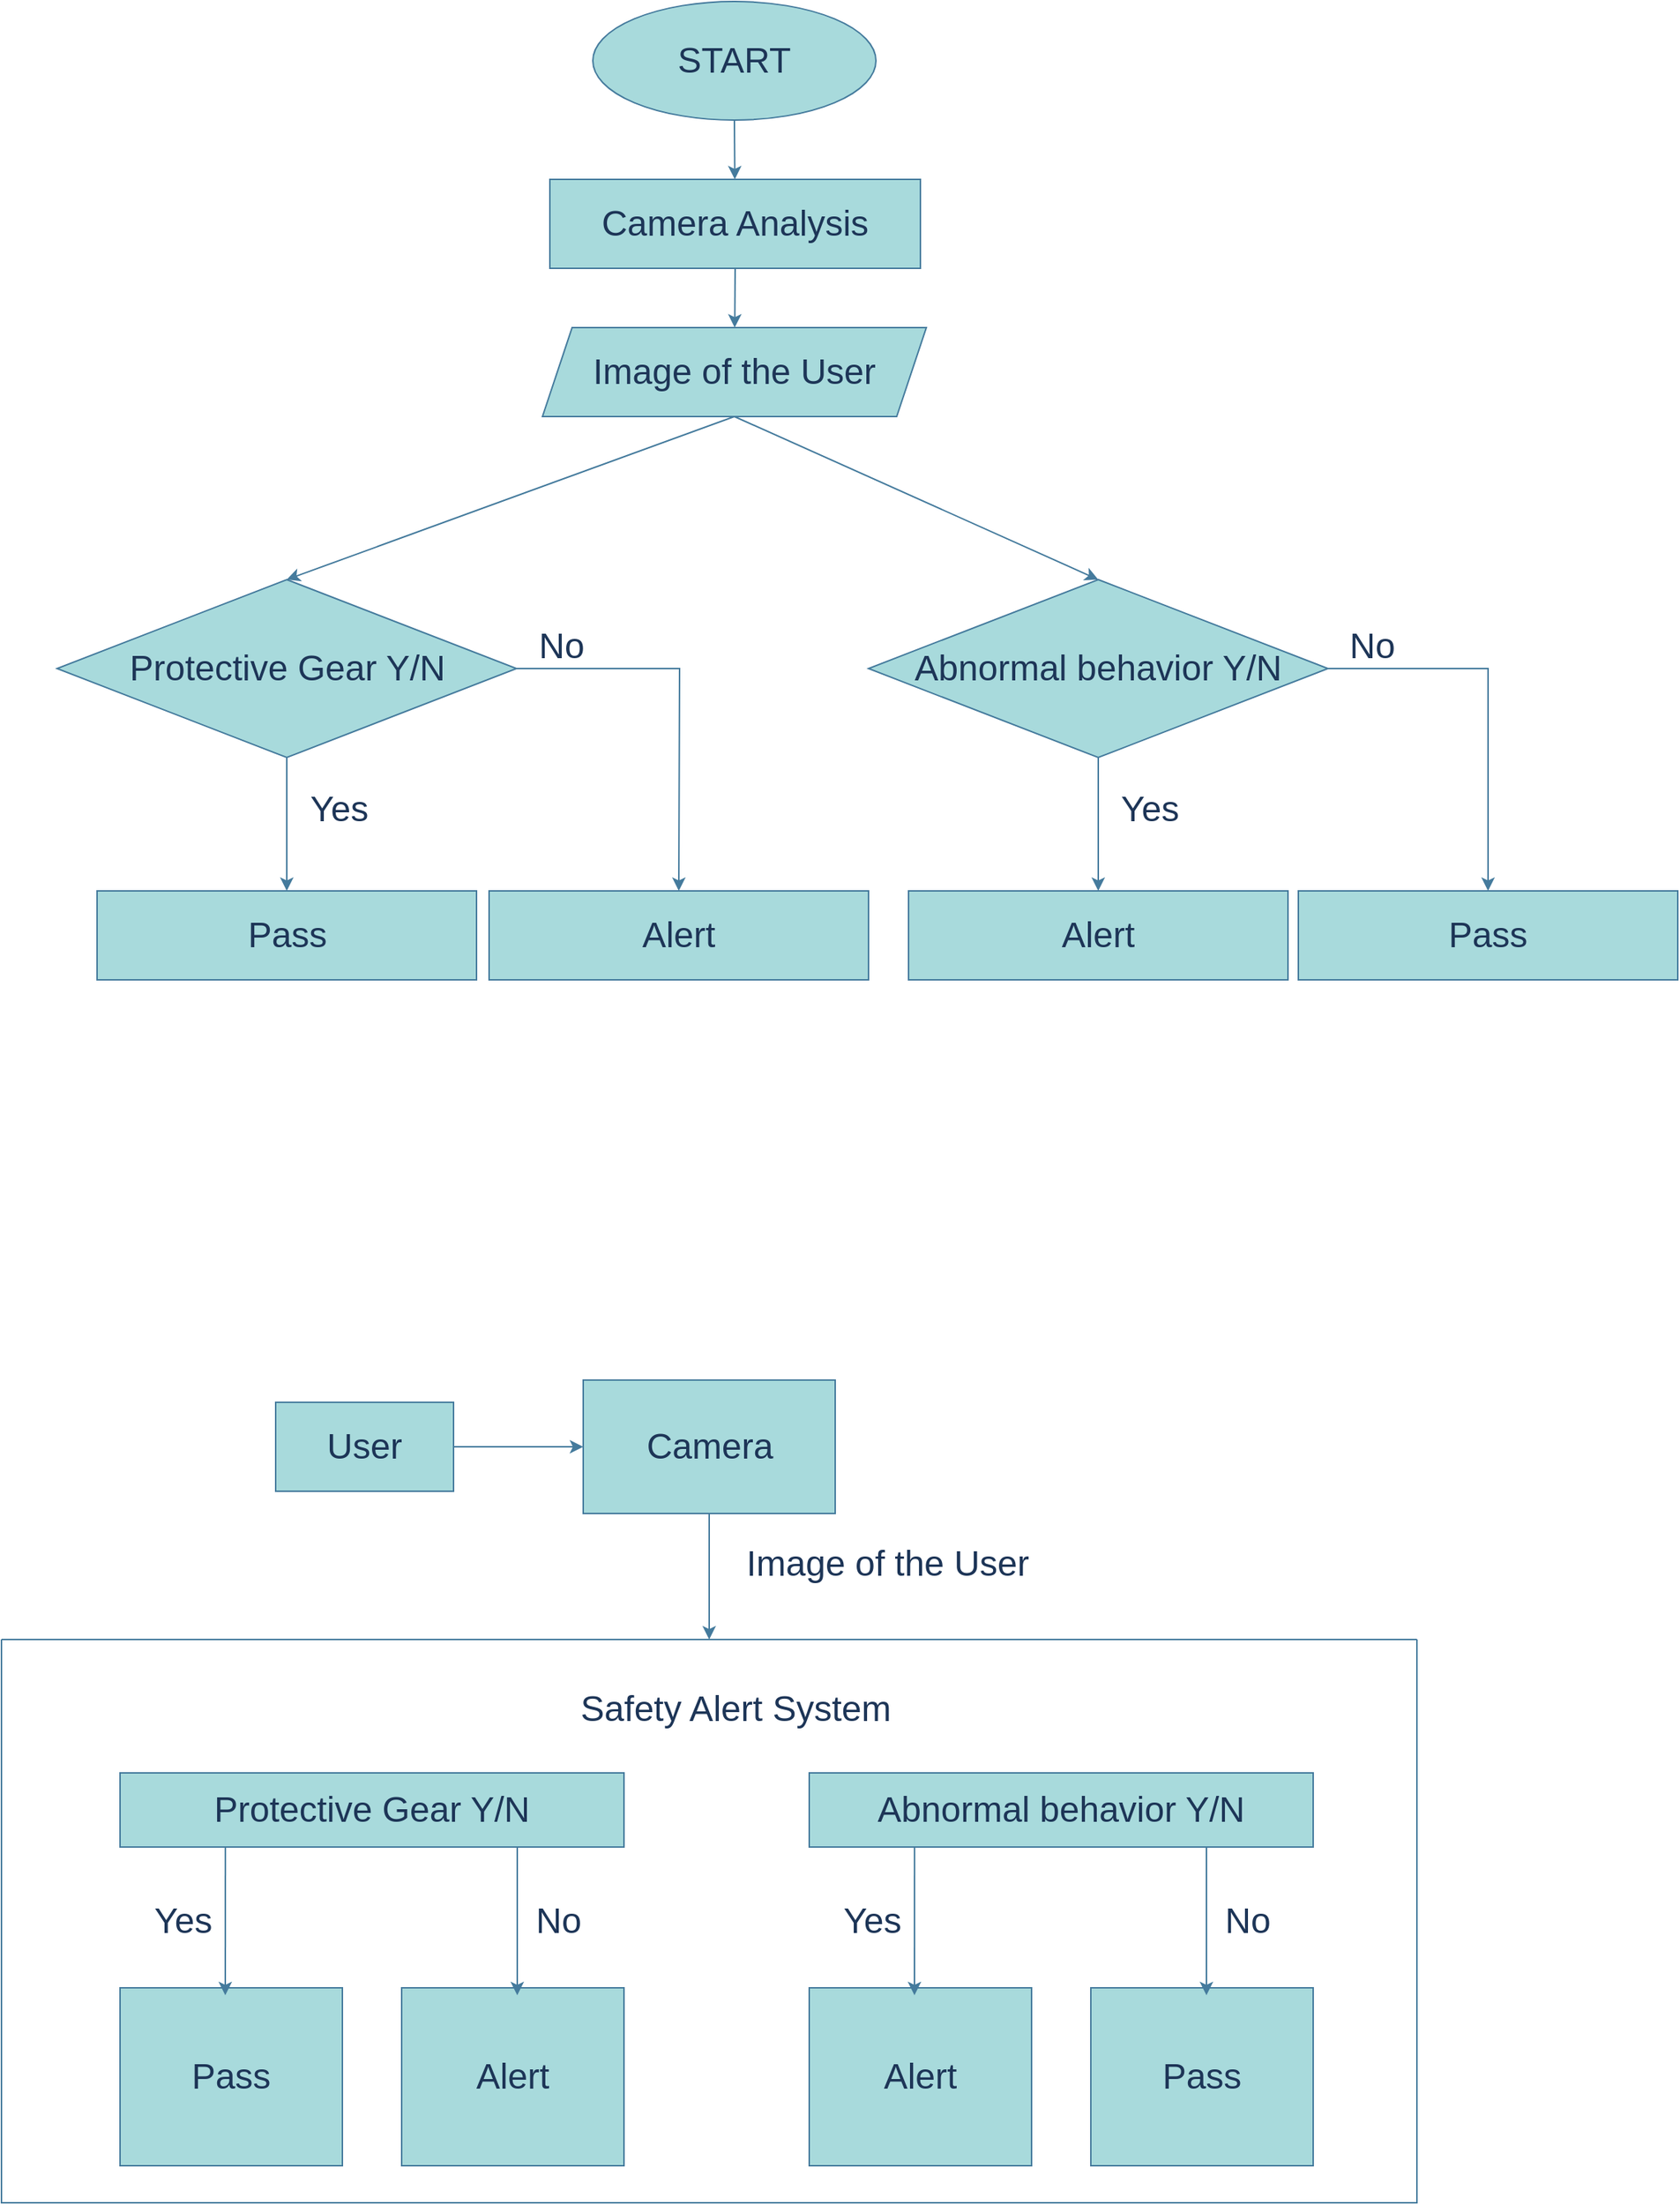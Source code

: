 <mxfile version="17.2.3" type="device"><diagram id="LitWCMybgkXyn5dOh5Ky" name="Page-1"><mxGraphModel dx="3063" dy="1502" grid="0" gridSize="10" guides="1" tooltips="1" connect="1" arrows="1" fold="1" page="0" pageScale="1" pageWidth="827" pageHeight="1169" background="#ffffff" math="0" shadow="0"><root><mxCell id="0"/><mxCell id="1" parent="0"/><mxCell id="Q1yHUD0zLOhvSQEaisca-3" value="User" style="rounded=0;whiteSpace=wrap;html=1;fontSize=24;fillColor=#A8DADC;strokeColor=#457B9D;fontColor=#1D3557;" parent="1" vertex="1"><mxGeometry x="370" y="985" width="120" height="60" as="geometry"/></mxCell><mxCell id="Q1yHUD0zLOhvSQEaisca-4" value="Camera" style="rounded=0;whiteSpace=wrap;html=1;fontSize=24;fillColor=#A8DADC;strokeColor=#457B9D;fontColor=#1D3557;" parent="1" vertex="1"><mxGeometry x="577.5" y="970" width="170" height="90" as="geometry"/></mxCell><mxCell id="Q1yHUD0zLOhvSQEaisca-5" value="" style="endArrow=classic;html=1;rounded=0;fontSize=24;exitX=1;exitY=0.5;exitDx=0;exitDy=0;entryX=0;entryY=0.5;entryDx=0;entryDy=0;labelBackgroundColor=#F1FAEE;strokeColor=#457B9D;fontColor=#1D3557;" parent="1" source="Q1yHUD0zLOhvSQEaisca-3" target="Q1yHUD0zLOhvSQEaisca-4" edge="1"><mxGeometry width="50" height="50" relative="1" as="geometry"><mxPoint x="411" y="1315" as="sourcePoint"/><mxPoint x="461" y="1265" as="targetPoint"/></mxGeometry></mxCell><mxCell id="Q1yHUD0zLOhvSQEaisca-6" value="" style="endArrow=classic;html=1;rounded=0;fontSize=24;exitX=0.5;exitY=1;exitDx=0;exitDy=0;entryX=0.5;entryY=0;entryDx=0;entryDy=0;labelBackgroundColor=#F1FAEE;strokeColor=#457B9D;fontColor=#1D3557;" parent="1" source="Q1yHUD0zLOhvSQEaisca-4" target="Q1yHUD0zLOhvSQEaisca-7" edge="1"><mxGeometry width="50" height="50" relative="1" as="geometry"><mxPoint x="411" y="1315" as="sourcePoint"/><mxPoint x="335.88" y="1186.08" as="targetPoint"/></mxGeometry></mxCell><mxCell id="Q1yHUD0zLOhvSQEaisca-7" value="" style="swimlane;startSize=0;fontSize=24;rounded=0;fillColor=#A8DADC;strokeColor=#457B9D;fontColor=#1D3557;" parent="1" vertex="1"><mxGeometry x="185" y="1145" width="955" height="380" as="geometry"/></mxCell><mxCell id="Q1yHUD0zLOhvSQEaisca-9" value="&lt;font style=&quot;font-size: 24px;&quot;&gt;Safety Alert System&lt;/font&gt;" style="text;html=1;align=center;verticalAlign=middle;resizable=0;points=[];autosize=1;strokeColor=none;fillColor=none;fontSize=24;rounded=0;fontColor=#1D3557;" parent="Q1yHUD0zLOhvSQEaisca-7" vertex="1"><mxGeometry x="385" y="32" width="220" height="30" as="geometry"/></mxCell><mxCell id="Q1yHUD0zLOhvSQEaisca-13" value="Alert" style="rounded=0;whiteSpace=wrap;html=1;fontSize=24;fillColor=#A8DADC;strokeColor=#457B9D;fontColor=#1D3557;" parent="Q1yHUD0zLOhvSQEaisca-7" vertex="1"><mxGeometry x="270" y="235" width="150" height="120" as="geometry"/></mxCell><mxCell id="Q1yHUD0zLOhvSQEaisca-14" value="Protective Gear Y/N" style="rounded=0;whiteSpace=wrap;html=1;fontSize=24;fillColor=#A8DADC;strokeColor=#457B9D;fontColor=#1D3557;" parent="Q1yHUD0zLOhvSQEaisca-7" vertex="1"><mxGeometry x="80" y="90" width="340" height="50" as="geometry"/></mxCell><mxCell id="Q1yHUD0zLOhvSQEaisca-15" value="Pass" style="rounded=0;whiteSpace=wrap;html=1;fontSize=24;fillColor=#A8DADC;strokeColor=#457B9D;fontColor=#1D3557;" parent="Q1yHUD0zLOhvSQEaisca-7" vertex="1"><mxGeometry x="80" y="235" width="150" height="120" as="geometry"/></mxCell><mxCell id="Q1yHUD0zLOhvSQEaisca-17" value="" style="endArrow=classic;html=1;rounded=0;fontSize=24;labelBackgroundColor=#F1FAEE;strokeColor=#457B9D;fontColor=#1D3557;" parent="Q1yHUD0zLOhvSQEaisca-7" edge="1"><mxGeometry width="50" height="50" relative="1" as="geometry"><mxPoint x="348" y="140" as="sourcePoint"/><mxPoint x="348" y="240" as="targetPoint"/></mxGeometry></mxCell><mxCell id="Q1yHUD0zLOhvSQEaisca-20" value="No" style="text;html=1;strokeColor=none;fillColor=none;align=center;verticalAlign=middle;whiteSpace=wrap;rounded=0;fontSize=24;fontColor=#1D3557;" parent="Q1yHUD0zLOhvSQEaisca-7" vertex="1"><mxGeometry x="346" y="175" width="60" height="30" as="geometry"/></mxCell><mxCell id="Q1yHUD0zLOhvSQEaisca-23" value="" style="endArrow=classic;html=1;rounded=0;fontSize=24;exitX=0.209;exitY=1;exitDx=0;exitDy=0;exitPerimeter=0;labelBackgroundColor=#F1FAEE;strokeColor=#457B9D;fontColor=#1D3557;" parent="Q1yHUD0zLOhvSQEaisca-7" source="Q1yHUD0zLOhvSQEaisca-14" edge="1"><mxGeometry width="50" height="50" relative="1" as="geometry"><mxPoint x="226" y="170" as="sourcePoint"/><mxPoint x="151" y="240" as="targetPoint"/></mxGeometry></mxCell><mxCell id="Q1yHUD0zLOhvSQEaisca-24" value="Yes&amp;nbsp;" style="text;html=1;strokeColor=none;fillColor=none;align=center;verticalAlign=middle;whiteSpace=wrap;rounded=0;fontSize=24;fontColor=#1D3557;" parent="Q1yHUD0zLOhvSQEaisca-7" vertex="1"><mxGeometry x="96" y="175" width="60" height="30" as="geometry"/></mxCell><mxCell id="oiqmpqBSgKRaOPYyvdHD-28" value="Pass" style="rounded=0;whiteSpace=wrap;html=1;fontSize=24;fillColor=#A8DADC;strokeColor=#457B9D;fontColor=#1D3557;" parent="Q1yHUD0zLOhvSQEaisca-7" vertex="1"><mxGeometry x="735" y="235" width="150" height="120" as="geometry"/></mxCell><mxCell id="oiqmpqBSgKRaOPYyvdHD-29" value="Abnormal behavior Y/N" style="rounded=0;whiteSpace=wrap;html=1;fontSize=24;fillColor=#A8DADC;strokeColor=#457B9D;fontColor=#1D3557;" parent="Q1yHUD0zLOhvSQEaisca-7" vertex="1"><mxGeometry x="545" y="90" width="340" height="50" as="geometry"/></mxCell><mxCell id="oiqmpqBSgKRaOPYyvdHD-30" value="Alert" style="rounded=0;whiteSpace=wrap;html=1;fontSize=24;fillColor=#A8DADC;strokeColor=#457B9D;fontColor=#1D3557;" parent="Q1yHUD0zLOhvSQEaisca-7" vertex="1"><mxGeometry x="545" y="235" width="150" height="120" as="geometry"/></mxCell><mxCell id="oiqmpqBSgKRaOPYyvdHD-31" value="" style="endArrow=classic;html=1;rounded=0;fontSize=24;labelBackgroundColor=#F1FAEE;strokeColor=#457B9D;fontColor=#1D3557;" parent="Q1yHUD0zLOhvSQEaisca-7" edge="1"><mxGeometry width="50" height="50" relative="1" as="geometry"><mxPoint x="813" y="140" as="sourcePoint"/><mxPoint x="813" y="240" as="targetPoint"/></mxGeometry></mxCell><mxCell id="oiqmpqBSgKRaOPYyvdHD-32" value="No" style="text;html=1;strokeColor=none;fillColor=none;align=center;verticalAlign=middle;whiteSpace=wrap;rounded=0;fontSize=24;fontColor=#1D3557;" parent="Q1yHUD0zLOhvSQEaisca-7" vertex="1"><mxGeometry x="811" y="175" width="60" height="30" as="geometry"/></mxCell><mxCell id="oiqmpqBSgKRaOPYyvdHD-33" value="" style="endArrow=classic;html=1;rounded=0;fontSize=24;exitX=0.209;exitY=1;exitDx=0;exitDy=0;exitPerimeter=0;labelBackgroundColor=#F1FAEE;strokeColor=#457B9D;fontColor=#1D3557;" parent="Q1yHUD0zLOhvSQEaisca-7" source="oiqmpqBSgKRaOPYyvdHD-29" edge="1"><mxGeometry width="50" height="50" relative="1" as="geometry"><mxPoint x="506" y="-975" as="sourcePoint"/><mxPoint x="616" y="240" as="targetPoint"/></mxGeometry></mxCell><mxCell id="oiqmpqBSgKRaOPYyvdHD-34" value="Yes&amp;nbsp;" style="text;html=1;strokeColor=none;fillColor=none;align=center;verticalAlign=middle;whiteSpace=wrap;rounded=0;fontSize=24;fontColor=#1D3557;" parent="Q1yHUD0zLOhvSQEaisca-7" vertex="1"><mxGeometry x="561" y="175" width="60" height="30" as="geometry"/></mxCell><mxCell id="Q1yHUD0zLOhvSQEaisca-19" value="Image of the User" style="text;html=1;strokeColor=none;fillColor=none;align=center;verticalAlign=middle;whiteSpace=wrap;rounded=0;fontSize=24;fontColor=#1D3557;" parent="1" vertex="1"><mxGeometry x="630" y="1079" width="306" height="30" as="geometry"/></mxCell><mxCell id="Q1yHUD0zLOhvSQEaisca-31" value="Image of the User" style="shape=parallelogram;perimeter=parallelogramPerimeter;whiteSpace=wrap;html=1;fixedSize=1;fontSize=24;rounded=0;fillColor=#A8DADC;strokeColor=#457B9D;fontColor=#1D3557;" parent="1" vertex="1"><mxGeometry x="550" y="260" width="259" height="60" as="geometry"/></mxCell><mxCell id="Q1yHUD0zLOhvSQEaisca-32" value="START" style="ellipse;whiteSpace=wrap;html=1;fontSize=24;rounded=0;fillColor=#A8DADC;strokeColor=#457B9D;fontColor=#1D3557;" parent="1" vertex="1"><mxGeometry x="584" y="40" width="191" height="80" as="geometry"/></mxCell><mxCell id="Q1yHUD0zLOhvSQEaisca-33" value="Camera Analysis" style="rounded=0;whiteSpace=wrap;html=1;fontSize=24;fillColor=#A8DADC;strokeColor=#457B9D;fontColor=#1D3557;" parent="1" vertex="1"><mxGeometry x="555" y="160" width="250" height="60" as="geometry"/></mxCell><mxCell id="Q1yHUD0zLOhvSQEaisca-34" value="Protective Gear Y/N" style="rhombus;whiteSpace=wrap;html=1;fontSize=24;rounded=0;fillColor=#A8DADC;strokeColor=#457B9D;fontColor=#1D3557;" parent="1" vertex="1"><mxGeometry x="222.5" y="430" width="310" height="120" as="geometry"/></mxCell><mxCell id="Q1yHUD0zLOhvSQEaisca-37" value="" style="endArrow=classic;html=1;rounded=0;fontSize=24;exitX=1;exitY=0.5;exitDx=0;exitDy=0;entryX=0.5;entryY=0;entryDx=0;entryDy=0;labelBackgroundColor=#F1FAEE;strokeColor=#457B9D;fontColor=#1D3557;" parent="1" source="Q1yHUD0zLOhvSQEaisca-34" target="oiqmpqBSgKRaOPYyvdHD-26" edge="1"><mxGeometry width="50" height="50" relative="1" as="geometry"><mxPoint x="472.5" y="490" as="sourcePoint"/><mxPoint x="662.5" y="640" as="targetPoint"/><Array as="points"><mxPoint x="642.5" y="490"/></Array></mxGeometry></mxCell><mxCell id="Q1yHUD0zLOhvSQEaisca-38" value="" style="endArrow=classic;html=1;rounded=0;fontSize=24;exitX=0.5;exitY=1;exitDx=0;exitDy=0;entryX=0.5;entryY=0;entryDx=0;entryDy=0;labelBackgroundColor=#F1FAEE;strokeColor=#457B9D;fontColor=#1D3557;" parent="1" source="Q1yHUD0zLOhvSQEaisca-34" edge="1"><mxGeometry width="50" height="50" relative="1" as="geometry"><mxPoint x="502.5" y="590" as="sourcePoint"/><mxPoint x="377.5" y="640" as="targetPoint"/></mxGeometry></mxCell><mxCell id="Q1yHUD0zLOhvSQEaisca-39" value="" style="endArrow=classic;html=1;rounded=0;fontSize=24;exitX=0.5;exitY=1;exitDx=0;exitDy=0;labelBackgroundColor=#F1FAEE;strokeColor=#457B9D;fontColor=#1D3557;" parent="1" source="Q1yHUD0zLOhvSQEaisca-32" target="Q1yHUD0zLOhvSQEaisca-33" edge="1"><mxGeometry width="50" height="50" relative="1" as="geometry"><mxPoint x="805" y="320" as="sourcePoint"/><mxPoint x="855" y="270" as="targetPoint"/></mxGeometry></mxCell><mxCell id="Q1yHUD0zLOhvSQEaisca-40" value="" style="endArrow=classic;html=1;rounded=0;fontSize=24;exitX=0.5;exitY=1;exitDx=0;exitDy=0;labelBackgroundColor=#F1FAEE;strokeColor=#457B9D;fontColor=#1D3557;" parent="1" source="Q1yHUD0zLOhvSQEaisca-33" target="Q1yHUD0zLOhvSQEaisca-31" edge="1"><mxGeometry width="50" height="50" relative="1" as="geometry"><mxPoint x="805" y="320" as="sourcePoint"/><mxPoint x="855" y="270" as="targetPoint"/></mxGeometry></mxCell><mxCell id="Q1yHUD0zLOhvSQEaisca-41" value="" style="endArrow=classic;html=1;rounded=0;fontSize=24;entryX=0.5;entryY=0;entryDx=0;entryDy=0;exitX=0.5;exitY=1;exitDx=0;exitDy=0;labelBackgroundColor=#F1FAEE;strokeColor=#457B9D;fontColor=#1D3557;" parent="1" source="Q1yHUD0zLOhvSQEaisca-31" target="Q1yHUD0zLOhvSQEaisca-34" edge="1"><mxGeometry width="50" height="50" relative="1" as="geometry"><mxPoint x="680" y="320" as="sourcePoint"/><mxPoint x="314" y="410" as="targetPoint"/></mxGeometry></mxCell><mxCell id="Q1yHUD0zLOhvSQEaisca-42" value="No" style="text;html=1;strokeColor=none;fillColor=none;align=center;verticalAlign=middle;whiteSpace=wrap;rounded=0;fontSize=24;fontColor=#1D3557;" parent="1" vertex="1"><mxGeometry x="532.5" y="460" width="60" height="30" as="geometry"/></mxCell><mxCell id="Q1yHUD0zLOhvSQEaisca-43" value="Yes" style="text;html=1;strokeColor=none;fillColor=none;align=center;verticalAlign=middle;whiteSpace=wrap;rounded=0;fontSize=24;fontColor=#1D3557;" parent="1" vertex="1"><mxGeometry x="382.5" y="570" width="60" height="30" as="geometry"/></mxCell><mxCell id="oiqmpqBSgKRaOPYyvdHD-14" value="Abnormal behavior Y/N" style="rhombus;whiteSpace=wrap;html=1;fontSize=24;rounded=0;fillColor=#A8DADC;strokeColor=#457B9D;fontColor=#1D3557;" parent="1" vertex="1"><mxGeometry x="770" y="430" width="310" height="120" as="geometry"/></mxCell><mxCell id="oiqmpqBSgKRaOPYyvdHD-15" value="Alert" style="rounded=0;whiteSpace=wrap;html=1;fontSize=24;fillColor=#A8DADC;strokeColor=#457B9D;fontColor=#1D3557;" parent="1" vertex="1"><mxGeometry x="797" y="640" width="256" height="60" as="geometry"/></mxCell><mxCell id="oiqmpqBSgKRaOPYyvdHD-17" value="" style="endArrow=classic;html=1;rounded=0;fontSize=24;exitX=1;exitY=0.5;exitDx=0;exitDy=0;entryX=0.5;entryY=0;entryDx=0;entryDy=0;labelBackgroundColor=#F1FAEE;strokeColor=#457B9D;fontColor=#1D3557;" parent="1" source="oiqmpqBSgKRaOPYyvdHD-14" target="oiqmpqBSgKRaOPYyvdHD-27" edge="1"><mxGeometry width="50" height="50" relative="1" as="geometry"><mxPoint x="1050" y="590" as="sourcePoint"/><mxPoint x="1245" y="640" as="targetPoint"/><Array as="points"><mxPoint x="1188" y="490"/></Array></mxGeometry></mxCell><mxCell id="oiqmpqBSgKRaOPYyvdHD-18" value="" style="endArrow=classic;html=1;rounded=0;fontSize=24;exitX=0.5;exitY=1;exitDx=0;exitDy=0;entryX=0.5;entryY=0;entryDx=0;entryDy=0;labelBackgroundColor=#F1FAEE;strokeColor=#457B9D;fontColor=#1D3557;" parent="1" source="oiqmpqBSgKRaOPYyvdHD-14" target="oiqmpqBSgKRaOPYyvdHD-15" edge="1"><mxGeometry width="50" height="50" relative="1" as="geometry"><mxPoint x="1050" y="590" as="sourcePoint"/><mxPoint x="1100" y="540" as="targetPoint"/></mxGeometry></mxCell><mxCell id="oiqmpqBSgKRaOPYyvdHD-19" value="No" style="text;html=1;strokeColor=none;fillColor=none;align=center;verticalAlign=middle;whiteSpace=wrap;rounded=0;fontSize=24;fontColor=#1D3557;" parent="1" vertex="1"><mxGeometry x="1080" y="460" width="60" height="30" as="geometry"/></mxCell><mxCell id="oiqmpqBSgKRaOPYyvdHD-20" value="Yes" style="text;html=1;strokeColor=none;fillColor=none;align=center;verticalAlign=middle;whiteSpace=wrap;rounded=0;fontSize=24;fontColor=#1D3557;" parent="1" vertex="1"><mxGeometry x="930" y="570" width="60" height="30" as="geometry"/></mxCell><mxCell id="oiqmpqBSgKRaOPYyvdHD-24" value="" style="endArrow=classic;html=1;fontSize=24;entryX=0.5;entryY=0;entryDx=0;entryDy=0;exitX=0.5;exitY=1;exitDx=0;exitDy=0;rounded=0;labelBackgroundColor=#F1FAEE;strokeColor=#457B9D;fontColor=#1D3557;" parent="1" source="Q1yHUD0zLOhvSQEaisca-31" target="oiqmpqBSgKRaOPYyvdHD-14" edge="1"><mxGeometry width="50" height="50" relative="1" as="geometry"><mxPoint x="680" y="320" as="sourcePoint"/><mxPoint x="1080" y="440" as="targetPoint"/></mxGeometry></mxCell><mxCell id="oiqmpqBSgKRaOPYyvdHD-25" value="Pass" style="rounded=0;whiteSpace=wrap;html=1;fontSize=24;fillColor=#A8DADC;strokeColor=#457B9D;fontColor=#1D3557;" parent="1" vertex="1"><mxGeometry x="249.5" y="640" width="256" height="60" as="geometry"/></mxCell><mxCell id="oiqmpqBSgKRaOPYyvdHD-26" value="Alert" style="rounded=0;whiteSpace=wrap;html=1;fontSize=24;fillColor=#A8DADC;strokeColor=#457B9D;fontColor=#1D3557;" parent="1" vertex="1"><mxGeometry x="514" y="640" width="256" height="60" as="geometry"/></mxCell><mxCell id="oiqmpqBSgKRaOPYyvdHD-27" value="Pass" style="rounded=0;whiteSpace=wrap;html=1;fontSize=24;fillColor=#A8DADC;strokeColor=#457B9D;fontColor=#1D3557;" parent="1" vertex="1"><mxGeometry x="1060" y="640" width="256" height="60" as="geometry"/></mxCell></root></mxGraphModel></diagram></mxfile>